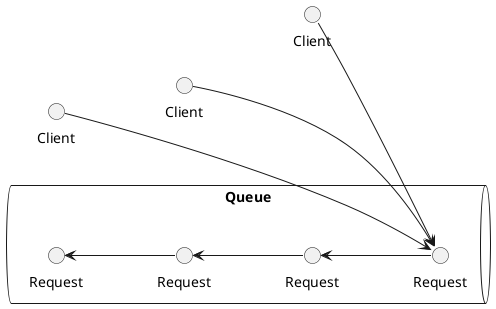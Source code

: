 @startuml

'skinparam linetype polyline
'skinparam linetype ortho
left to right direction
circle "Client" as c1
circle "Client" as c2
circle "Client" as c3

c1 -d[hidden]- c2
c2 -d[hidden]- c3

queue "Queue" as q {
	circle "Request" as r
	circle "Request" as r1
	circle "Request" as r2
	circle "Request" as r3

	r -u-> r1
	r1 -u-> r2
	r2 -u-> r3
}
hide r

c1 --> r
c2 --> r
c3 --> r


@enduml
